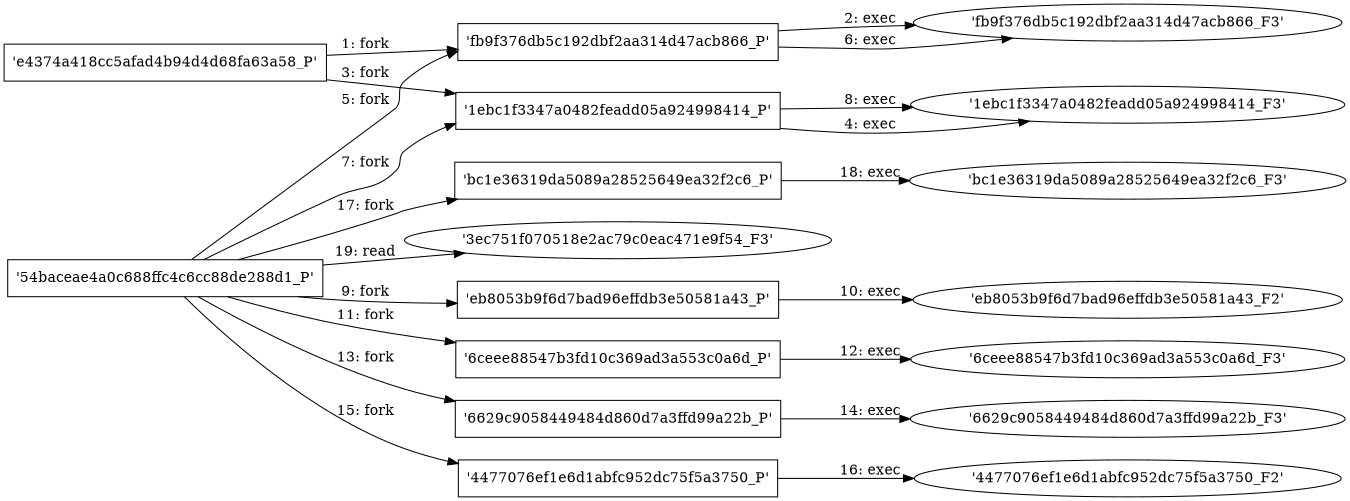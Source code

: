 digraph "D:\Learning\Paper\apt\基于CTI的攻击预警\Dataset\攻击图\ASGfromALLCTI\Secured-core PCs A brief showcase of chip-to-cloud security against kernel attacks.dot" {
rankdir="LR"
size="9"
fixedsize="false"
splines="true"
nodesep=0.3
ranksep=0
fontsize=10
overlap="scalexy"
engine= "neato"
	"'e4374a418cc5afad4b94d4d68fa63a58_P'" [node_type=Process shape=box]
	"'fb9f376db5c192dbf2aa314d47acb866_P'" [node_type=Process shape=box]
	"'e4374a418cc5afad4b94d4d68fa63a58_P'" -> "'fb9f376db5c192dbf2aa314d47acb866_P'" [label="1: fork"]
	"'fb9f376db5c192dbf2aa314d47acb866_P'" [node_type=Process shape=box]
	"'fb9f376db5c192dbf2aa314d47acb866_F3'" [node_type=File shape=ellipse]
	"'fb9f376db5c192dbf2aa314d47acb866_P'" -> "'fb9f376db5c192dbf2aa314d47acb866_F3'" [label="2: exec"]
	"'e4374a418cc5afad4b94d4d68fa63a58_P'" [node_type=Process shape=box]
	"'1ebc1f3347a0482feadd05a924998414_P'" [node_type=Process shape=box]
	"'e4374a418cc5afad4b94d4d68fa63a58_P'" -> "'1ebc1f3347a0482feadd05a924998414_P'" [label="3: fork"]
	"'1ebc1f3347a0482feadd05a924998414_P'" [node_type=Process shape=box]
	"'1ebc1f3347a0482feadd05a924998414_F3'" [node_type=File shape=ellipse]
	"'1ebc1f3347a0482feadd05a924998414_P'" -> "'1ebc1f3347a0482feadd05a924998414_F3'" [label="4: exec"]
	"'54baceae4a0c688ffc4c6cc88de288d1_P'" [node_type=Process shape=box]
	"'fb9f376db5c192dbf2aa314d47acb866_P'" [node_type=Process shape=box]
	"'54baceae4a0c688ffc4c6cc88de288d1_P'" -> "'fb9f376db5c192dbf2aa314d47acb866_P'" [label="5: fork"]
	"'fb9f376db5c192dbf2aa314d47acb866_P'" [node_type=Process shape=box]
	"'fb9f376db5c192dbf2aa314d47acb866_F3'" [node_type=File shape=ellipse]
	"'fb9f376db5c192dbf2aa314d47acb866_P'" -> "'fb9f376db5c192dbf2aa314d47acb866_F3'" [label="6: exec"]
	"'54baceae4a0c688ffc4c6cc88de288d1_P'" [node_type=Process shape=box]
	"'1ebc1f3347a0482feadd05a924998414_P'" [node_type=Process shape=box]
	"'54baceae4a0c688ffc4c6cc88de288d1_P'" -> "'1ebc1f3347a0482feadd05a924998414_P'" [label="7: fork"]
	"'1ebc1f3347a0482feadd05a924998414_P'" [node_type=Process shape=box]
	"'1ebc1f3347a0482feadd05a924998414_F3'" [node_type=File shape=ellipse]
	"'1ebc1f3347a0482feadd05a924998414_P'" -> "'1ebc1f3347a0482feadd05a924998414_F3'" [label="8: exec"]
	"'54baceae4a0c688ffc4c6cc88de288d1_P'" [node_type=Process shape=box]
	"'eb8053b9f6d7bad96effdb3e50581a43_P'" [node_type=Process shape=box]
	"'54baceae4a0c688ffc4c6cc88de288d1_P'" -> "'eb8053b9f6d7bad96effdb3e50581a43_P'" [label="9: fork"]
	"'eb8053b9f6d7bad96effdb3e50581a43_P'" [node_type=Process shape=box]
	"'eb8053b9f6d7bad96effdb3e50581a43_F2'" [node_type=File shape=ellipse]
	"'eb8053b9f6d7bad96effdb3e50581a43_P'" -> "'eb8053b9f6d7bad96effdb3e50581a43_F2'" [label="10: exec"]
	"'54baceae4a0c688ffc4c6cc88de288d1_P'" [node_type=Process shape=box]
	"'6ceee88547b3fd10c369ad3a553c0a6d_P'" [node_type=Process shape=box]
	"'54baceae4a0c688ffc4c6cc88de288d1_P'" -> "'6ceee88547b3fd10c369ad3a553c0a6d_P'" [label="11: fork"]
	"'6ceee88547b3fd10c369ad3a553c0a6d_P'" [node_type=Process shape=box]
	"'6ceee88547b3fd10c369ad3a553c0a6d_F3'" [node_type=File shape=ellipse]
	"'6ceee88547b3fd10c369ad3a553c0a6d_P'" -> "'6ceee88547b3fd10c369ad3a553c0a6d_F3'" [label="12: exec"]
	"'54baceae4a0c688ffc4c6cc88de288d1_P'" [node_type=Process shape=box]
	"'6629c9058449484d860d7a3ffd99a22b_P'" [node_type=Process shape=box]
	"'54baceae4a0c688ffc4c6cc88de288d1_P'" -> "'6629c9058449484d860d7a3ffd99a22b_P'" [label="13: fork"]
	"'6629c9058449484d860d7a3ffd99a22b_P'" [node_type=Process shape=box]
	"'6629c9058449484d860d7a3ffd99a22b_F3'" [node_type=File shape=ellipse]
	"'6629c9058449484d860d7a3ffd99a22b_P'" -> "'6629c9058449484d860d7a3ffd99a22b_F3'" [label="14: exec"]
	"'54baceae4a0c688ffc4c6cc88de288d1_P'" [node_type=Process shape=box]
	"'4477076ef1e6d1abfc952dc75f5a3750_P'" [node_type=Process shape=box]
	"'54baceae4a0c688ffc4c6cc88de288d1_P'" -> "'4477076ef1e6d1abfc952dc75f5a3750_P'" [label="15: fork"]
	"'4477076ef1e6d1abfc952dc75f5a3750_P'" [node_type=Process shape=box]
	"'4477076ef1e6d1abfc952dc75f5a3750_F2'" [node_type=File shape=ellipse]
	"'4477076ef1e6d1abfc952dc75f5a3750_P'" -> "'4477076ef1e6d1abfc952dc75f5a3750_F2'" [label="16: exec"]
	"'54baceae4a0c688ffc4c6cc88de288d1_P'" [node_type=Process shape=box]
	"'bc1e36319da5089a28525649ea32f2c6_P'" [node_type=Process shape=box]
	"'54baceae4a0c688ffc4c6cc88de288d1_P'" -> "'bc1e36319da5089a28525649ea32f2c6_P'" [label="17: fork"]
	"'bc1e36319da5089a28525649ea32f2c6_P'" [node_type=Process shape=box]
	"'bc1e36319da5089a28525649ea32f2c6_F3'" [node_type=File shape=ellipse]
	"'bc1e36319da5089a28525649ea32f2c6_P'" -> "'bc1e36319da5089a28525649ea32f2c6_F3'" [label="18: exec"]
	"'3ec751f070518e2ac79c0eac471e9f54_F3'" [node_type=file shape=ellipse]
	"'54baceae4a0c688ffc4c6cc88de288d1_P'" [node_type=Process shape=box]
	"'54baceae4a0c688ffc4c6cc88de288d1_P'" -> "'3ec751f070518e2ac79c0eac471e9f54_F3'" [label="19: read"]
}
